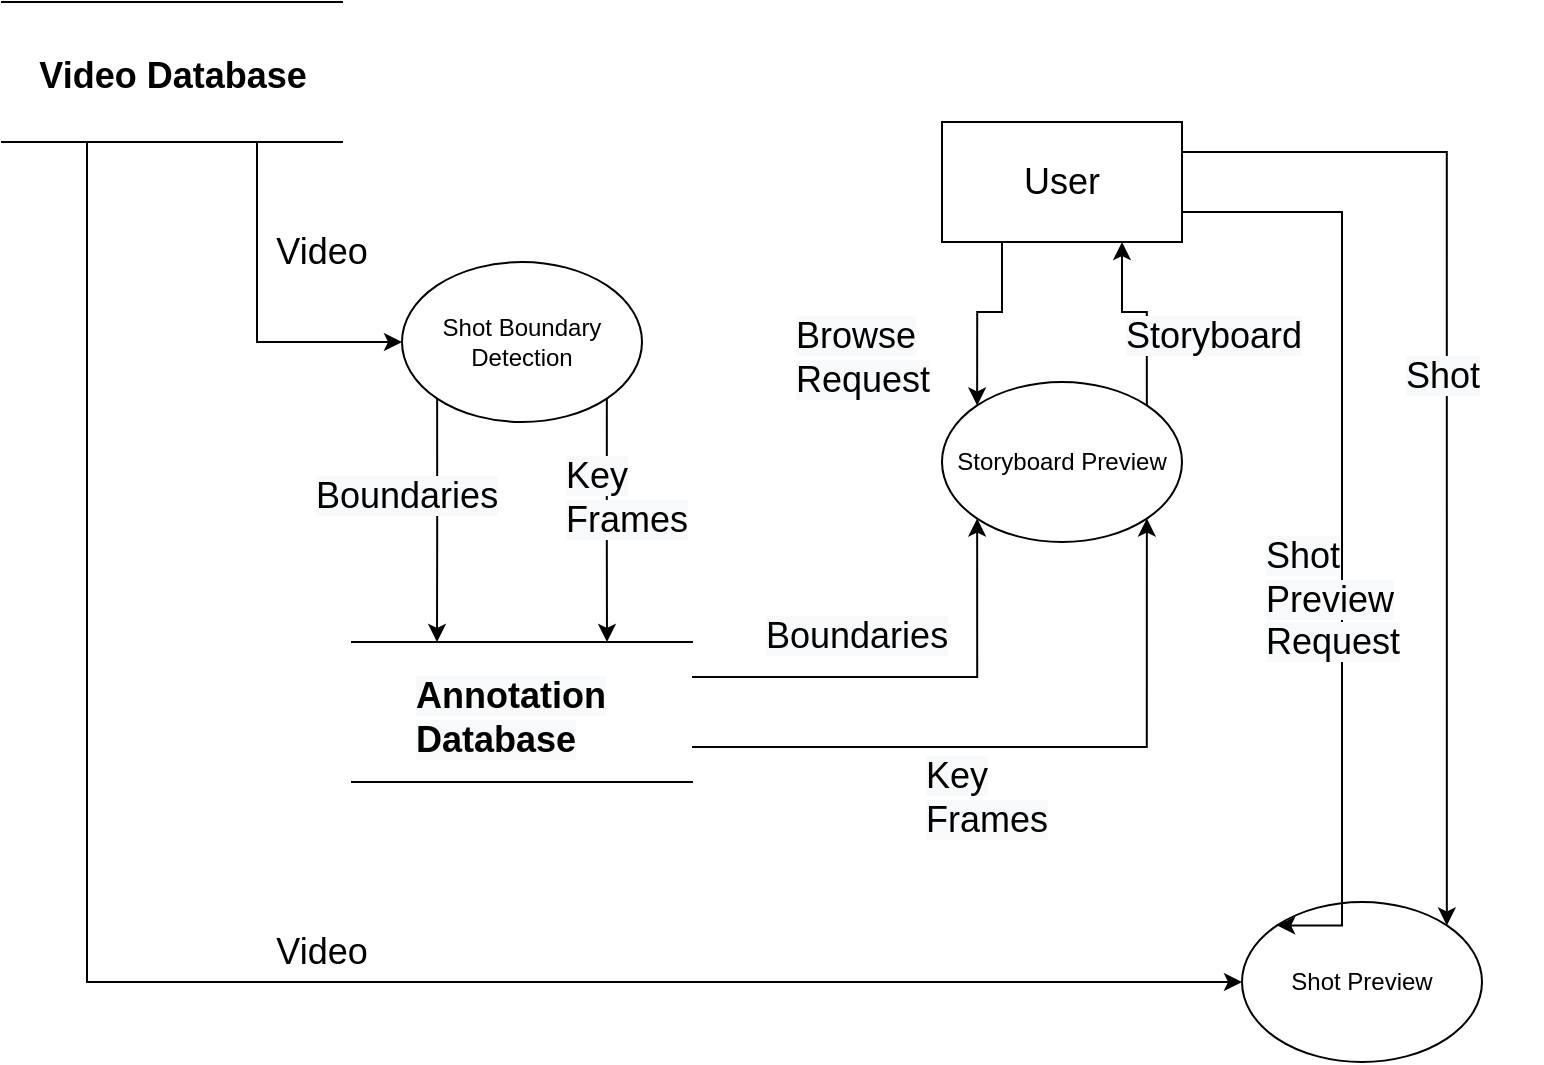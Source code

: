 <mxfile version="16.5.6" type="device"><diagram id="DaGwOU2_al45WrfHwQ31" name="Page-1"><mxGraphModel dx="1583" dy="689" grid="1" gridSize="10" guides="1" tooltips="1" connect="1" arrows="1" fold="1" page="1" pageScale="1" pageWidth="850" pageHeight="1100" math="0" shadow="0"><root><mxCell id="0"/><mxCell id="1" parent="0"/><mxCell id="3gwCuXc-x99_p7JnEHw2-16" style="edgeStyle=orthogonalEdgeStyle;rounded=0;orthogonalLoop=1;jettySize=auto;html=1;exitX=0;exitY=1;exitDx=0;exitDy=0;entryX=0;entryY=0.75;entryDx=0;entryDy=0;fontSize=18;" edge="1" parent="1" source="3gwCuXc-x99_p7JnEHw2-1" target="3gwCuXc-x99_p7JnEHw2-5"><mxGeometry relative="1" as="geometry"/></mxCell><mxCell id="3gwCuXc-x99_p7JnEHw2-17" style="edgeStyle=orthogonalEdgeStyle;rounded=0;orthogonalLoop=1;jettySize=auto;html=1;exitX=1;exitY=1;exitDx=0;exitDy=0;entryX=0;entryY=0.25;entryDx=0;entryDy=0;fontSize=18;" edge="1" parent="1" source="3gwCuXc-x99_p7JnEHw2-1" target="3gwCuXc-x99_p7JnEHw2-5"><mxGeometry relative="1" as="geometry"/></mxCell><mxCell id="3gwCuXc-x99_p7JnEHw2-1" value="Shot Boundary Detection" style="ellipse;whiteSpace=wrap;html=1;" vertex="1" parent="1"><mxGeometry x="230" y="220" width="120" height="80" as="geometry"/></mxCell><mxCell id="3gwCuXc-x99_p7JnEHw2-12" style="edgeStyle=orthogonalEdgeStyle;rounded=0;orthogonalLoop=1;jettySize=auto;html=1;exitX=1;exitY=0.25;exitDx=0;exitDy=0;entryX=0;entryY=0.5;entryDx=0;entryDy=0;fontSize=18;" edge="1" parent="1" source="3gwCuXc-x99_p7JnEHw2-3" target="3gwCuXc-x99_p7JnEHw2-1"><mxGeometry relative="1" as="geometry"/></mxCell><mxCell id="3gwCuXc-x99_p7JnEHw2-14" style="edgeStyle=orthogonalEdgeStyle;rounded=0;orthogonalLoop=1;jettySize=auto;html=1;exitX=1;exitY=0.75;exitDx=0;exitDy=0;entryX=0;entryY=0.5;entryDx=0;entryDy=0;fontSize=18;" edge="1" parent="1" source="3gwCuXc-x99_p7JnEHw2-3" target="3gwCuXc-x99_p7JnEHw2-8"><mxGeometry relative="1" as="geometry"/></mxCell><mxCell id="3gwCuXc-x99_p7JnEHw2-3" value="" style="shape=partialRectangle;whiteSpace=wrap;html=1;top=0;bottom=0;fillColor=none;rotation=90;" vertex="1" parent="1"><mxGeometry x="80" y="40" width="70" height="170" as="geometry"/></mxCell><mxCell id="3gwCuXc-x99_p7JnEHw2-20" style="edgeStyle=orthogonalEdgeStyle;rounded=0;orthogonalLoop=1;jettySize=auto;html=1;exitX=0.25;exitY=0;exitDx=0;exitDy=0;entryX=0;entryY=1;entryDx=0;entryDy=0;fontSize=18;" edge="1" parent="1" source="3gwCuXc-x99_p7JnEHw2-5" target="3gwCuXc-x99_p7JnEHw2-6"><mxGeometry relative="1" as="geometry"/></mxCell><mxCell id="3gwCuXc-x99_p7JnEHw2-21" style="edgeStyle=orthogonalEdgeStyle;rounded=0;orthogonalLoop=1;jettySize=auto;html=1;exitX=0.75;exitY=0;exitDx=0;exitDy=0;entryX=1;entryY=1;entryDx=0;entryDy=0;fontSize=18;" edge="1" parent="1" source="3gwCuXc-x99_p7JnEHw2-5" target="3gwCuXc-x99_p7JnEHw2-6"><mxGeometry relative="1" as="geometry"/></mxCell><mxCell id="3gwCuXc-x99_p7JnEHw2-5" value="" style="shape=partialRectangle;whiteSpace=wrap;html=1;top=0;bottom=0;fillColor=none;rotation=90;" vertex="1" parent="1"><mxGeometry x="255" y="360" width="70" height="170" as="geometry"/></mxCell><mxCell id="3gwCuXc-x99_p7JnEHw2-29" style="edgeStyle=orthogonalEdgeStyle;rounded=0;orthogonalLoop=1;jettySize=auto;html=1;exitX=1;exitY=0;exitDx=0;exitDy=0;entryX=0.75;entryY=1;entryDx=0;entryDy=0;fontSize=18;" edge="1" parent="1" source="3gwCuXc-x99_p7JnEHw2-6" target="3gwCuXc-x99_p7JnEHw2-27"><mxGeometry relative="1" as="geometry"/></mxCell><mxCell id="3gwCuXc-x99_p7JnEHw2-6" value="Storyboard Preview" style="ellipse;whiteSpace=wrap;html=1;" vertex="1" parent="1"><mxGeometry x="500" y="280" width="120" height="80" as="geometry"/></mxCell><mxCell id="3gwCuXc-x99_p7JnEHw2-8" value="Shot Preview" style="ellipse;whiteSpace=wrap;html=1;" vertex="1" parent="1"><mxGeometry x="650" y="540" width="120" height="80" as="geometry"/></mxCell><mxCell id="3gwCuXc-x99_p7JnEHw2-9" value="&lt;span style=&quot;font-size: 18px&quot;&gt;Video Database&lt;/span&gt;" style="text;strokeColor=none;fillColor=none;html=1;fontSize=24;fontStyle=1;verticalAlign=middle;align=center;" vertex="1" parent="1"><mxGeometry x="65" y="105" width="100" height="40" as="geometry"/></mxCell><mxCell id="3gwCuXc-x99_p7JnEHw2-10" value="&lt;span style=&quot;color: rgb(0 , 0 , 0) ; font-family: &amp;#34;helvetica&amp;#34; ; font-size: 18px ; font-style: normal ; font-weight: 700 ; letter-spacing: normal ; text-align: center ; text-indent: 0px ; text-transform: none ; word-spacing: 0px ; background-color: rgb(248 , 249 , 250) ; display: inline ; float: none&quot;&gt;Annotation Database&lt;/span&gt;" style="text;whiteSpace=wrap;html=1;fontSize=18;" vertex="1" parent="1"><mxGeometry x="235" y="420" width="110" height="40" as="geometry"/></mxCell><mxCell id="3gwCuXc-x99_p7JnEHw2-13" value="Video" style="text;html=1;strokeColor=none;fillColor=none;align=center;verticalAlign=middle;whiteSpace=wrap;rounded=0;fontSize=18;" vertex="1" parent="1"><mxGeometry x="160" y="200" width="60" height="30" as="geometry"/></mxCell><mxCell id="3gwCuXc-x99_p7JnEHw2-15" value="Video" style="text;html=1;strokeColor=none;fillColor=none;align=center;verticalAlign=middle;whiteSpace=wrap;rounded=0;fontSize=18;" vertex="1" parent="1"><mxGeometry x="160" y="550" width="60" height="30" as="geometry"/></mxCell><mxCell id="3gwCuXc-x99_p7JnEHw2-18" value="&lt;span style=&quot;color: rgb(0 , 0 , 0) ; font-family: &amp;#34;helvetica&amp;#34; ; font-size: 18px ; font-style: normal ; font-weight: 400 ; letter-spacing: normal ; text-align: center ; text-indent: 0px ; text-transform: none ; word-spacing: 0px ; background-color: rgb(248 , 249 , 250) ; display: inline ; float: none&quot;&gt;Boundaries&lt;/span&gt;" style="text;whiteSpace=wrap;html=1;fontSize=18;" vertex="1" parent="1"><mxGeometry x="185" y="320" width="70" height="40" as="geometry"/></mxCell><mxCell id="3gwCuXc-x99_p7JnEHw2-19" value="&lt;span style=&quot;color: rgb(0 , 0 , 0) ; font-family: &amp;#34;helvetica&amp;#34; ; font-size: 18px ; font-style: normal ; font-weight: 400 ; letter-spacing: normal ; text-align: center ; text-indent: 0px ; text-transform: none ; word-spacing: 0px ; background-color: rgb(248 , 249 , 250) ; display: inline ; float: none&quot;&gt;Key&lt;br&gt;Frames&lt;br&gt;&lt;/span&gt;" style="text;whiteSpace=wrap;html=1;fontSize=18;" vertex="1" parent="1"><mxGeometry x="310" y="310" width="70" height="40" as="geometry"/></mxCell><mxCell id="3gwCuXc-x99_p7JnEHw2-22" value="&lt;span style=&quot;color: rgb(0 , 0 , 0) ; font-family: &amp;#34;helvetica&amp;#34; ; font-size: 18px ; font-style: normal ; font-weight: 400 ; letter-spacing: normal ; text-align: center ; text-indent: 0px ; text-transform: none ; word-spacing: 0px ; background-color: rgb(248 , 249 , 250) ; display: inline ; float: none&quot;&gt;Boundaries&lt;/span&gt;" style="text;whiteSpace=wrap;html=1;fontSize=18;" vertex="1" parent="1"><mxGeometry x="410" y="390" width="70" height="40" as="geometry"/></mxCell><mxCell id="3gwCuXc-x99_p7JnEHw2-25" value="&lt;span style=&quot;color: rgb(0 , 0 , 0) ; font-family: &amp;#34;helvetica&amp;#34; ; font-size: 18px ; font-style: normal ; font-weight: 400 ; letter-spacing: normal ; text-align: center ; text-indent: 0px ; text-transform: none ; word-spacing: 0px ; background-color: rgb(248 , 249 , 250) ; display: inline ; float: none&quot;&gt;Key&lt;br&gt;Frames&lt;br&gt;&lt;/span&gt;" style="text;whiteSpace=wrap;html=1;fontSize=18;" vertex="1" parent="1"><mxGeometry x="490" y="460" width="70" height="40" as="geometry"/></mxCell><mxCell id="3gwCuXc-x99_p7JnEHw2-28" style="edgeStyle=orthogonalEdgeStyle;rounded=0;orthogonalLoop=1;jettySize=auto;html=1;exitX=0.25;exitY=1;exitDx=0;exitDy=0;entryX=0;entryY=0;entryDx=0;entryDy=0;fontSize=18;" edge="1" parent="1" source="3gwCuXc-x99_p7JnEHw2-27" target="3gwCuXc-x99_p7JnEHw2-6"><mxGeometry relative="1" as="geometry"/></mxCell><mxCell id="3gwCuXc-x99_p7JnEHw2-32" style="edgeStyle=orthogonalEdgeStyle;rounded=0;orthogonalLoop=1;jettySize=auto;html=1;exitX=1;exitY=0.75;exitDx=0;exitDy=0;entryX=0;entryY=0;entryDx=0;entryDy=0;fontSize=18;" edge="1" parent="1" source="3gwCuXc-x99_p7JnEHw2-27" target="3gwCuXc-x99_p7JnEHw2-8"><mxGeometry relative="1" as="geometry"><Array as="points"><mxPoint x="700" y="195"/><mxPoint x="700" y="552"/></Array></mxGeometry></mxCell><mxCell id="3gwCuXc-x99_p7JnEHw2-33" style="edgeStyle=orthogonalEdgeStyle;rounded=0;orthogonalLoop=1;jettySize=auto;html=1;exitX=1;exitY=0.25;exitDx=0;exitDy=0;entryX=1;entryY=0;entryDx=0;entryDy=0;fontSize=18;" edge="1" parent="1" source="3gwCuXc-x99_p7JnEHw2-27" target="3gwCuXc-x99_p7JnEHw2-8"><mxGeometry relative="1" as="geometry"/></mxCell><mxCell id="3gwCuXc-x99_p7JnEHw2-27" value="User" style="rounded=0;whiteSpace=wrap;html=1;fontSize=18;" vertex="1" parent="1"><mxGeometry x="500" y="150" width="120" height="60" as="geometry"/></mxCell><mxCell id="3gwCuXc-x99_p7JnEHw2-30" value="&lt;span style=&quot;color: rgb(0 , 0 , 0) ; font-family: &amp;#34;helvetica&amp;#34; ; font-size: 18px ; font-style: normal ; font-weight: 400 ; letter-spacing: normal ; text-align: center ; text-indent: 0px ; text-transform: none ; word-spacing: 0px ; background-color: rgb(248 , 249 , 250) ; display: inline ; float: none&quot;&gt;Browse Request&lt;/span&gt;" style="text;whiteSpace=wrap;html=1;fontSize=18;" vertex="1" parent="1"><mxGeometry x="425" y="240" width="70" height="40" as="geometry"/></mxCell><mxCell id="3gwCuXc-x99_p7JnEHw2-31" value="&lt;span style=&quot;color: rgb(0 , 0 , 0) ; font-family: &amp;#34;helvetica&amp;#34; ; font-size: 18px ; font-style: normal ; font-weight: 400 ; letter-spacing: normal ; text-align: center ; text-indent: 0px ; text-transform: none ; word-spacing: 0px ; background-color: rgb(248 , 249 , 250) ; display: inline ; float: none&quot;&gt;Storyboard&lt;/span&gt;" style="text;whiteSpace=wrap;html=1;fontSize=18;" vertex="1" parent="1"><mxGeometry x="590" y="240" width="70" height="40" as="geometry"/></mxCell><mxCell id="3gwCuXc-x99_p7JnEHw2-34" value="&lt;span style=&quot;color: rgb(0 , 0 , 0) ; font-family: &amp;#34;helvetica&amp;#34; ; font-size: 18px ; font-style: normal ; font-weight: 400 ; letter-spacing: normal ; text-align: center ; text-indent: 0px ; text-transform: none ; word-spacing: 0px ; background-color: rgb(248 , 249 , 250) ; display: inline ; float: none&quot;&gt;Shot Preview Request&lt;br&gt;&lt;/span&gt;" style="text;whiteSpace=wrap;html=1;fontSize=18;" vertex="1" parent="1"><mxGeometry x="660" y="350" width="70" height="40" as="geometry"/></mxCell><mxCell id="3gwCuXc-x99_p7JnEHw2-35" value="&lt;span style=&quot;color: rgb(0 , 0 , 0) ; font-family: &amp;#34;helvetica&amp;#34; ; font-size: 18px ; font-style: normal ; font-weight: 400 ; letter-spacing: normal ; text-align: center ; text-indent: 0px ; text-transform: none ; word-spacing: 0px ; background-color: rgb(248 , 249 , 250) ; display: inline ; float: none&quot;&gt;Shot&lt;br&gt;&lt;/span&gt;" style="text;whiteSpace=wrap;html=1;fontSize=18;" vertex="1" parent="1"><mxGeometry x="730" y="260" width="70" height="40" as="geometry"/></mxCell></root></mxGraphModel></diagram></mxfile>